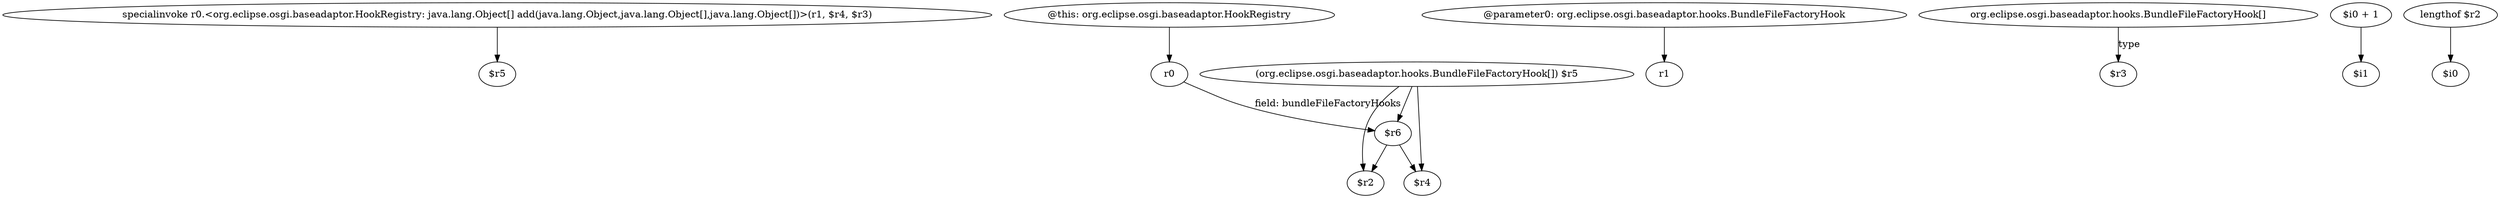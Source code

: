 digraph g {
0[label="specialinvoke r0.<org.eclipse.osgi.baseadaptor.HookRegistry: java.lang.Object[] add(java.lang.Object,java.lang.Object[],java.lang.Object[])>(r1, $r4, $r3)"]
1[label="$r5"]
0->1[label=""]
2[label="r0"]
3[label="$r6"]
2->3[label="field: bundleFileFactoryHooks"]
4[label="@this: org.eclipse.osgi.baseadaptor.HookRegistry"]
4->2[label=""]
5[label="@parameter0: org.eclipse.osgi.baseadaptor.hooks.BundleFileFactoryHook"]
6[label="r1"]
5->6[label=""]
7[label="org.eclipse.osgi.baseadaptor.hooks.BundleFileFactoryHook[]"]
8[label="$r3"]
7->8[label="type"]
9[label="(org.eclipse.osgi.baseadaptor.hooks.BundleFileFactoryHook[]) $r5"]
9->3[label=""]
10[label="$r2"]
9->10[label=""]
11[label="$r4"]
9->11[label=""]
3->10[label=""]
12[label="$i0 + 1"]
13[label="$i1"]
12->13[label=""]
3->11[label=""]
14[label="lengthof $r2"]
15[label="$i0"]
14->15[label=""]
}